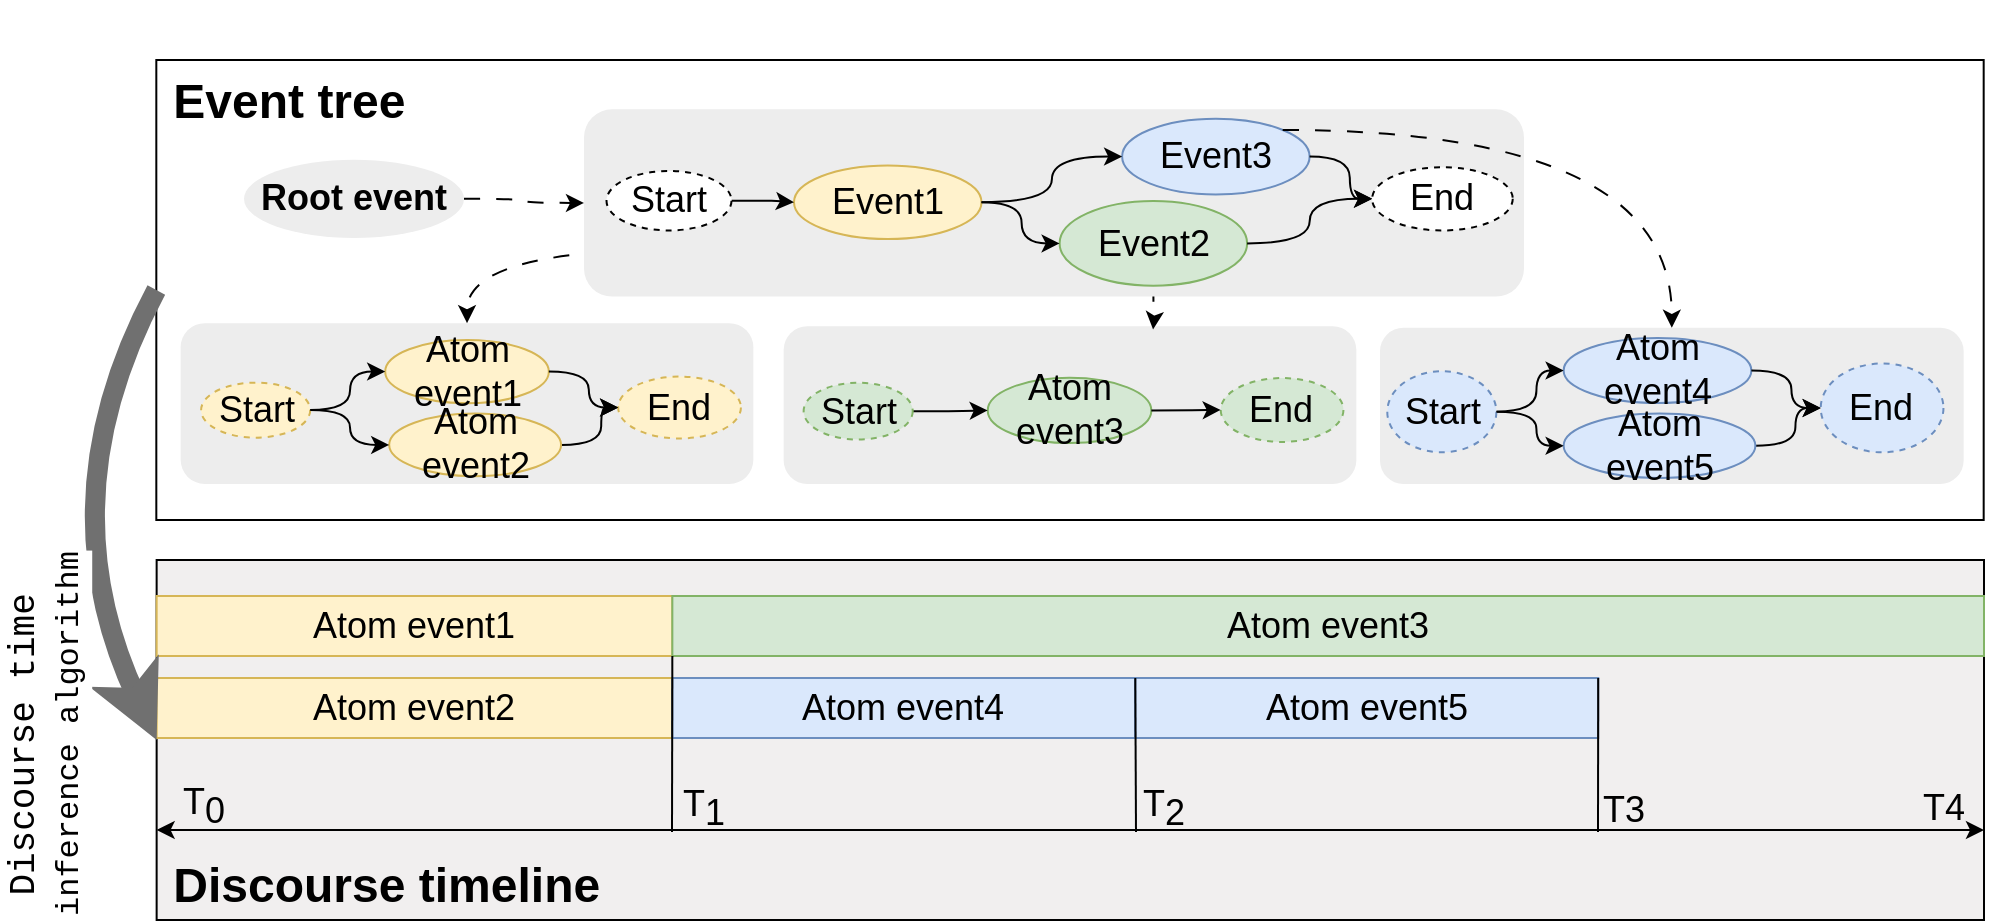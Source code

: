 <mxfile version="22.1.3" type="github">
  <diagram name="第 1 页" id="iAb-C2IANPKLPnJ2QFX_">
    <mxGraphModel dx="3043" dy="759" grid="1" gridSize="10" guides="1" tooltips="1" connect="1" arrows="1" fold="1" page="1" pageScale="1" pageWidth="827" pageHeight="1169" math="0" shadow="0">
      <root>
        <mxCell id="0" />
        <mxCell id="1" parent="0" />
        <mxCell id="sqiCIlMFI8hd34lone9n-89" value="&lt;div style=&quot;&quot;&gt;&lt;b style=&quot;background-color: initial;&quot;&gt;&lt;font style=&quot;font-size: 24px;&quot;&gt;&amp;nbsp;Event tree&lt;/font&gt;&lt;/b&gt;&lt;/div&gt;&lt;font style=&quot;&quot;&gt;&lt;div style=&quot;&quot;&gt;&lt;span style=&quot;font-size: 24px;&quot;&gt;&lt;b&gt;&lt;br&gt;&lt;/b&gt;&lt;/span&gt;&lt;/div&gt;&lt;div style=&quot;&quot;&gt;&lt;br&gt;&lt;/div&gt;&lt;div style=&quot;&quot;&gt;&lt;br&gt;&lt;/div&gt;&lt;div style=&quot;&quot;&gt;&lt;br&gt;&lt;/div&gt;&lt;div style=&quot;&quot;&gt;&lt;br&gt;&lt;/div&gt;&lt;div style=&quot;&quot;&gt;&lt;br&gt;&lt;/div&gt;&lt;div style=&quot;&quot;&gt;&lt;br&gt;&lt;/div&gt;&lt;div style=&quot;&quot;&gt;&lt;br&gt;&lt;/div&gt;&lt;font style=&quot;&quot;&gt;&lt;br&gt;&lt;br&gt;&lt;br&gt;&lt;br&gt;&lt;br&gt;&lt;br&gt;&lt;div style=&quot;&quot;&gt;&lt;br&gt;&lt;/div&gt;&lt;/font&gt;&lt;/font&gt;" style="rounded=0;whiteSpace=wrap;html=1;align=left;verticalAlign=top;" parent="1" vertex="1">
          <mxGeometry x="-1433.84" y="180" width="913.68" height="230" as="geometry" />
        </mxCell>
        <mxCell id="sqiCIlMFI8hd34lone9n-78" value="&lt;b&gt;&lt;font style=&quot;font-size: 24px;&quot;&gt;&lt;br&gt;&lt;br&gt;&lt;br&gt;&lt;br&gt;&amp;nbsp;Discourse timeline&lt;/font&gt;&lt;/b&gt;" style="rounded=0;whiteSpace=wrap;html=1;align=left;verticalAlign=bottom;fillColor=#f1efef;" parent="1" vertex="1">
          <mxGeometry x="-1433.68" y="430" width="913.68" height="180" as="geometry" />
        </mxCell>
        <mxCell id="sqiCIlMFI8hd34lone9n-88" value="" style="group;fontStyle=0;fontSize=18;" parent="1" vertex="1" connectable="0">
          <mxGeometry x="-1433.68" y="448" width="913.68" height="71" as="geometry" />
        </mxCell>
        <mxCell id="sqiCIlMFI8hd34lone9n-83" value="&lt;h2 style=&quot;border-color: var(--border-color); font-size: 18px;&quot;&gt;&lt;span style=&quot;font-weight: normal; font-size: 18px;&quot;&gt;Atom event2&lt;/span&gt;&lt;/h2&gt;" style="rounded=0;whiteSpace=wrap;html=1;fillColor=#fff2cc;strokeColor=#d6b656;fontStyle=0;fontSize=18;" parent="sqiCIlMFI8hd34lone9n-88" vertex="1">
          <mxGeometry y="41" width="257.855" height="30" as="geometry" />
        </mxCell>
        <mxCell id="sqiCIlMFI8hd34lone9n-84" value="&lt;h2 style=&quot;border-color: var(--border-color); font-size: 18px;&quot;&gt;&lt;span style=&quot;font-weight: normal; font-size: 18px;&quot;&gt;Atom event1&lt;/span&gt;&lt;/h2&gt;" style="rounded=0;whiteSpace=wrap;html=1;fillColor=#fff2cc;strokeColor=#d6b656;fontStyle=1;fontSize=18;" parent="sqiCIlMFI8hd34lone9n-88" vertex="1">
          <mxGeometry width="257.855" height="30" as="geometry" />
        </mxCell>
        <mxCell id="sqiCIlMFI8hd34lone9n-85" value="&lt;h2 style=&quot;border-color: var(--border-color); font-size: 18px;&quot;&gt;&lt;span style=&quot;font-weight: normal; font-size: 18px;&quot;&gt;Atom event3&lt;/span&gt;&lt;/h2&gt;" style="rounded=0;whiteSpace=wrap;html=1;fillColor=#d5e8d4;strokeColor=#82b366;fontStyle=0;fontSize=18;" parent="sqiCIlMFI8hd34lone9n-88" vertex="1">
          <mxGeometry x="257.855" width="655.825" height="30" as="geometry" />
        </mxCell>
        <mxCell id="sqiCIlMFI8hd34lone9n-86" value="&lt;h2 style=&quot;border-color: var(--border-color); font-size: 18px;&quot;&gt;&lt;span style=&quot;font-weight: normal; font-size: 18px;&quot;&gt;Atom event4&lt;/span&gt;&lt;/h2&gt;" style="rounded=0;whiteSpace=wrap;html=1;fillColor=#dae8fc;strokeColor=#6c8ebf;fontStyle=0;fontSize=18;" parent="sqiCIlMFI8hd34lone9n-88" vertex="1">
          <mxGeometry x="257.855" y="41" width="231.468" height="30" as="geometry" />
        </mxCell>
        <mxCell id="sqiCIlMFI8hd34lone9n-87" value="&lt;h2 style=&quot;border-color: var(--border-color); font-size: 18px;&quot;&gt;&lt;span style=&quot;font-weight: normal; font-size: 18px;&quot;&gt;Atom event5&lt;/span&gt;&lt;/h2&gt;" style="rounded=0;whiteSpace=wrap;html=1;fillColor=#dae8fc;strokeColor=#6c8ebf;fontStyle=0;fontSize=18;" parent="sqiCIlMFI8hd34lone9n-88" vertex="1">
          <mxGeometry x="489.323" y="41" width="231.468" height="30" as="geometry" />
        </mxCell>
        <mxCell id="sqiCIlMFI8hd34lone9n-91" value="" style="group;fontSize=18;" parent="1" vertex="1" connectable="0">
          <mxGeometry x="-1421.68" y="150" width="891.5" height="249" as="geometry" />
        </mxCell>
        <mxCell id="sqiCIlMFI8hd34lone9n-3" value="&lt;h2 style=&quot;border-color: var(--border-color); text-align: center; font-size: 18px;&quot;&gt;&lt;br style=&quot;font-size: 18px;&quot;&gt;&lt;/h2&gt;" style="rounded=1;whiteSpace=wrap;html=1;align=left;fillColor=#ededed;strokeColor=none;fontSize=18;" parent="sqiCIlMFI8hd34lone9n-91" vertex="1">
          <mxGeometry y="161.577" width="286.36" height="80.398" as="geometry" />
        </mxCell>
        <mxCell id="sqiCIlMFI8hd34lone9n-4" value="&lt;h2 style=&quot;border-color: var(--border-color); text-align: center; font-size: 18px;&quot;&gt;&lt;br style=&quot;font-size: 18px;&quot;&gt;&lt;/h2&gt;" style="rounded=1;whiteSpace=wrap;html=1;align=left;strokeColor=none;fillColor=#ededed;fontSize=18;" parent="sqiCIlMFI8hd34lone9n-91" vertex="1">
          <mxGeometry x="301.5" y="163.138" width="286.36" height="78.837" as="geometry" />
        </mxCell>
        <mxCell id="sqiCIlMFI8hd34lone9n-7" value="&lt;h2 style=&quot;font-size: 18px;&quot;&gt;Root event&lt;/h2&gt;" style="ellipse;whiteSpace=wrap;html=1;fontSize=18;fillColor=#ededed;strokeColor=none;" parent="sqiCIlMFI8hd34lone9n-91" vertex="1">
          <mxGeometry x="31.68" y="79.91" width="110" height="39.028" as="geometry" />
        </mxCell>
        <mxCell id="sqiCIlMFI8hd34lone9n-10" value="" style="edgeStyle=orthogonalEdgeStyle;rounded=0;orthogonalLoop=1;jettySize=auto;html=1;curved=1;dashed=1;dashPattern=8 8;entryX=0.5;entryY=0;entryDx=0;entryDy=0;fontSize=18;" parent="sqiCIlMFI8hd34lone9n-91" source="sqiCIlMFI8hd34lone9n-57" target="sqiCIlMFI8hd34lone9n-3" edge="1">
          <mxGeometry relative="1" as="geometry">
            <Array as="points">
              <mxPoint x="353.68" y="124.89" />
              <mxPoint x="143.68" y="124.89" />
            </Array>
            <mxPoint x="91.747" y="162.357" as="targetPoint" />
          </mxGeometry>
        </mxCell>
        <mxCell id="sqiCIlMFI8hd34lone9n-22" value="" style="edgeStyle=orthogonalEdgeStyle;rounded=0;orthogonalLoop=1;jettySize=auto;html=1;curved=1;dashed=1;dashPattern=8 8;entryX=0.645;entryY=0.02;entryDx=0;entryDy=0;entryPerimeter=0;fontSize=18;" parent="sqiCIlMFI8hd34lone9n-91" source="sqiCIlMFI8hd34lone9n-60" target="sqiCIlMFI8hd34lone9n-4" edge="1">
          <mxGeometry relative="1" as="geometry">
            <mxPoint x="341.68" y="117.085" as="sourcePoint" />
            <mxPoint x="486.365" y="163.138" as="targetPoint" />
            <Array as="points" />
          </mxGeometry>
        </mxCell>
        <mxCell id="sqiCIlMFI8hd34lone9n-27" value="&lt;h2 style=&quot;font-size: 18px;&quot;&gt;&lt;/h2&gt;&lt;h2 style=&quot;border-color: var(--border-color); text-align: center; font-size: 18px;&quot;&gt;&lt;br style=&quot;font-size: 18px;&quot;&gt;&lt;/h2&gt;" style="rounded=1;whiteSpace=wrap;html=1;align=left;fillColor=#ededed;strokeColor=none;fontSize=18;" parent="sqiCIlMFI8hd34lone9n-91" vertex="1">
          <mxGeometry x="201.68" y="54.639" width="470" height="93.668" as="geometry" />
        </mxCell>
        <mxCell id="sqiCIlMFI8hd34lone9n-6" value="" style="edgeStyle=orthogonalEdgeStyle;rounded=0;orthogonalLoop=1;jettySize=auto;html=1;curved=1;dashed=1;dashPattern=8 8;fontSize=18;" parent="sqiCIlMFI8hd34lone9n-91" source="sqiCIlMFI8hd34lone9n-7" target="sqiCIlMFI8hd34lone9n-27" edge="1">
          <mxGeometry relative="1" as="geometry">
            <mxPoint x="421.68" y="-11.708" as="targetPoint" />
          </mxGeometry>
        </mxCell>
        <mxCell id="sqiCIlMFI8hd34lone9n-28" value="" style="group;strokeColor=none;fontSize=18;" parent="sqiCIlMFI8hd34lone9n-91" vertex="1" connectable="0">
          <mxGeometry x="10.23" y="170" width="269.91" height="68.07" as="geometry" />
        </mxCell>
        <mxCell id="sqiCIlMFI8hd34lone9n-29" value="&lt;h2 style=&quot;border-color: var(--border-color); font-size: 18px;&quot;&gt;&lt;span style=&quot;font-weight: normal; font-size: 18px;&quot;&gt;Atom event1&lt;/span&gt;&lt;/h2&gt;" style="ellipse;whiteSpace=wrap;html=1;fillColor=#fff2cc;strokeColor=#d6b656;fontStyle=1;fontSize=18;" parent="sqiCIlMFI8hd34lone9n-28" vertex="1">
          <mxGeometry x="92.044" width="81.821" height="31.63" as="geometry" />
        </mxCell>
        <mxCell id="sqiCIlMFI8hd34lone9n-30" value="" style="edgeStyle=orthogonalEdgeStyle;rounded=0;orthogonalLoop=1;jettySize=auto;html=1;curved=1;fontSize=18;" parent="sqiCIlMFI8hd34lone9n-28" source="sqiCIlMFI8hd34lone9n-31" target="sqiCIlMFI8hd34lone9n-29" edge="1">
          <mxGeometry relative="1" as="geometry" />
        </mxCell>
        <mxCell id="sqiCIlMFI8hd34lone9n-31" value="Start" style="ellipse;whiteSpace=wrap;html=1;dashed=1;fillColor=#fff2cc;strokeColor=#d6b656;fontSize=18;" parent="sqiCIlMFI8hd34lone9n-28" vertex="1">
          <mxGeometry y="21.315" width="54.546" height="27.501" as="geometry" />
        </mxCell>
        <mxCell id="sqiCIlMFI8hd34lone9n-32" value="End" style="ellipse;whiteSpace=wrap;html=1;dashed=1;fillColor=#fff2cc;strokeColor=#d6b656;fontSize=18;" parent="sqiCIlMFI8hd34lone9n-28" vertex="1">
          <mxGeometry x="208.546" y="18.29" width="61.364" height="30.941" as="geometry" />
        </mxCell>
        <mxCell id="sqiCIlMFI8hd34lone9n-33" value="" style="edgeStyle=orthogonalEdgeStyle;rounded=0;orthogonalLoop=1;jettySize=auto;html=1;curved=1;fontSize=18;" parent="sqiCIlMFI8hd34lone9n-28" source="sqiCIlMFI8hd34lone9n-29" target="sqiCIlMFI8hd34lone9n-32" edge="1">
          <mxGeometry relative="1" as="geometry" />
        </mxCell>
        <mxCell id="sqiCIlMFI8hd34lone9n-34" value="" style="edgeStyle=orthogonalEdgeStyle;rounded=0;orthogonalLoop=1;jettySize=auto;html=1;curved=1;fontSize=18;" parent="sqiCIlMFI8hd34lone9n-28" source="sqiCIlMFI8hd34lone9n-35" target="sqiCIlMFI8hd34lone9n-32" edge="1">
          <mxGeometry relative="1" as="geometry" />
        </mxCell>
        <mxCell id="sqiCIlMFI8hd34lone9n-35" value="&lt;h2 style=&quot;border-color: var(--border-color); font-size: 18px;&quot;&gt;&lt;span style=&quot;font-weight: normal; font-size: 18px;&quot;&gt;Atom event2&lt;/span&gt;&lt;/h2&gt;" style="ellipse;whiteSpace=wrap;html=1;fillColor=#fff2cc;strokeColor=#d6b656;fontStyle=1;fontSize=18;" parent="sqiCIlMFI8hd34lone9n-28" vertex="1">
          <mxGeometry x="94.041" y="36.791" width="85.961" height="31.278" as="geometry" />
        </mxCell>
        <mxCell id="sqiCIlMFI8hd34lone9n-36" value="" style="edgeStyle=orthogonalEdgeStyle;rounded=0;orthogonalLoop=1;jettySize=auto;html=1;curved=1;fontSize=18;" parent="sqiCIlMFI8hd34lone9n-28" source="sqiCIlMFI8hd34lone9n-31" target="sqiCIlMFI8hd34lone9n-35" edge="1">
          <mxGeometry relative="1" as="geometry" />
        </mxCell>
        <mxCell id="sqiCIlMFI8hd34lone9n-37" value="" style="group;fontSize=18;" parent="sqiCIlMFI8hd34lone9n-91" vertex="1" connectable="0">
          <mxGeometry x="311.497" y="178.749" width="269.906" height="70.251" as="geometry" />
        </mxCell>
        <mxCell id="sqiCIlMFI8hd34lone9n-38" value="&lt;h2 style=&quot;border-color: var(--border-color); font-size: 18px;&quot;&gt;&lt;span style=&quot;font-weight: normal; font-size: 18px;&quot;&gt;Atom event3&lt;/span&gt;&lt;/h2&gt;" style="ellipse;whiteSpace=wrap;html=1;fillColor=#d5e8d4;strokeColor=#82b366;fontSize=18;" parent="sqiCIlMFI8hd34lone9n-37" vertex="1">
          <mxGeometry x="92.043" y="10.147" width="81.82" height="32.643" as="geometry" />
        </mxCell>
        <mxCell id="sqiCIlMFI8hd34lone9n-39" value="" style="edgeStyle=orthogonalEdgeStyle;rounded=0;orthogonalLoop=1;jettySize=auto;html=1;curved=1;fontSize=18;" parent="sqiCIlMFI8hd34lone9n-37" source="sqiCIlMFI8hd34lone9n-40" target="sqiCIlMFI8hd34lone9n-38" edge="1">
          <mxGeometry relative="1" as="geometry" />
        </mxCell>
        <mxCell id="sqiCIlMFI8hd34lone9n-40" value="Start" style="ellipse;whiteSpace=wrap;html=1;dashed=1;fillColor=#d5e8d4;strokeColor=#82b366;fontSize=18;" parent="sqiCIlMFI8hd34lone9n-37" vertex="1">
          <mxGeometry y="12.631" width="54.545" height="28.382" as="geometry" />
        </mxCell>
        <mxCell id="sqiCIlMFI8hd34lone9n-41" value="End" style="ellipse;whiteSpace=wrap;html=1;dashed=1;fillColor=#d5e8d4;strokeColor=#82b366;fontSize=18;" parent="sqiCIlMFI8hd34lone9n-37" vertex="1">
          <mxGeometry x="208.543" y="10.289" width="61.363" height="31.932" as="geometry" />
        </mxCell>
        <mxCell id="sqiCIlMFI8hd34lone9n-42" value="" style="edgeStyle=orthogonalEdgeStyle;rounded=0;orthogonalLoop=1;jettySize=auto;html=1;curved=1;fontSize=18;" parent="sqiCIlMFI8hd34lone9n-37" source="sqiCIlMFI8hd34lone9n-38" target="sqiCIlMFI8hd34lone9n-41" edge="1">
          <mxGeometry relative="1" as="geometry" />
        </mxCell>
        <mxCell id="sqiCIlMFI8hd34lone9n-57" value="&lt;h2 style=&quot;border-color: var(--border-color); font-size: 18px;&quot;&gt;&lt;span style=&quot;font-weight: normal; font-size: 18px;&quot;&gt;Event1&lt;/span&gt;&lt;/h2&gt;" style="ellipse;whiteSpace=wrap;html=1;fontStyle=0;fontSize=18;fillColor=#fff2cc;strokeColor=#d6b656;" parent="sqiCIlMFI8hd34lone9n-91" vertex="1">
          <mxGeometry x="306.68" y="82.74" width="93.75" height="36.796" as="geometry" />
        </mxCell>
        <mxCell id="sqiCIlMFI8hd34lone9n-58" value="&lt;h2 style=&quot;border-color: var(--border-color); font-size: 18px;&quot;&gt;&lt;span style=&quot;font-weight: normal; font-size: 18px;&quot;&gt;Event3&lt;/span&gt;&lt;/h2&gt;" style="ellipse;whiteSpace=wrap;html=1;fontStyle=0;fontSize=18;fillColor=#dae8fc;strokeColor=#6c8ebf;" parent="sqiCIlMFI8hd34lone9n-91" vertex="1">
          <mxGeometry x="470.74" y="59.323" width="93.75" height="37.912" as="geometry" />
        </mxCell>
        <mxCell id="sqiCIlMFI8hd34lone9n-59" value="" style="edgeStyle=orthogonalEdgeStyle;rounded=0;orthogonalLoop=1;jettySize=auto;html=1;curved=1;fontSize=18;" parent="sqiCIlMFI8hd34lone9n-91" source="sqiCIlMFI8hd34lone9n-57" target="sqiCIlMFI8hd34lone9n-58" edge="1">
          <mxGeometry relative="1" as="geometry" />
        </mxCell>
        <mxCell id="sqiCIlMFI8hd34lone9n-60" value="&lt;h2 style=&quot;border-color: var(--border-color); font-size: 18px;&quot;&gt;&lt;span style=&quot;font-weight: normal; font-size: 18px;&quot;&gt;Event2&lt;/span&gt;&lt;/h2&gt;" style="ellipse;whiteSpace=wrap;html=1;fontStyle=0;fontSize=18;fillColor=#d5e8d4;strokeColor=#82b366;" parent="sqiCIlMFI8hd34lone9n-91" vertex="1">
          <mxGeometry x="439.49" y="100.466" width="93.75" height="42.377" as="geometry" />
        </mxCell>
        <mxCell id="sqiCIlMFI8hd34lone9n-61" value="" style="edgeStyle=orthogonalEdgeStyle;rounded=0;orthogonalLoop=1;jettySize=auto;html=1;curved=1;fontSize=18;" parent="sqiCIlMFI8hd34lone9n-91" source="sqiCIlMFI8hd34lone9n-57" target="sqiCIlMFI8hd34lone9n-60" edge="1">
          <mxGeometry relative="1" as="geometry" />
        </mxCell>
        <mxCell id="sqiCIlMFI8hd34lone9n-62" value="" style="edgeStyle=orthogonalEdgeStyle;rounded=0;orthogonalLoop=1;jettySize=auto;html=1;fontSize=18;" parent="sqiCIlMFI8hd34lone9n-91" source="sqiCIlMFI8hd34lone9n-63" target="sqiCIlMFI8hd34lone9n-57" edge="1">
          <mxGeometry relative="1" as="geometry" />
        </mxCell>
        <mxCell id="sqiCIlMFI8hd34lone9n-63" value="Start" style="ellipse;whiteSpace=wrap;html=1;dashed=1;fontSize=18;" parent="sqiCIlMFI8hd34lone9n-91" vertex="1">
          <mxGeometry x="212.93" y="85.489" width="62.5" height="29.734" as="geometry" />
        </mxCell>
        <mxCell id="sqiCIlMFI8hd34lone9n-64" value="End" style="ellipse;whiteSpace=wrap;html=1;dashed=1;fontSize=18;" parent="sqiCIlMFI8hd34lone9n-91" vertex="1">
          <mxGeometry x="595.743" y="83.632" width="70.312" height="31.591" as="geometry" />
        </mxCell>
        <mxCell id="sqiCIlMFI8hd34lone9n-65" value="" style="edgeStyle=orthogonalEdgeStyle;rounded=0;orthogonalLoop=1;jettySize=auto;html=1;curved=1;fontSize=18;" parent="sqiCIlMFI8hd34lone9n-91" source="sqiCIlMFI8hd34lone9n-58" target="sqiCIlMFI8hd34lone9n-64" edge="1">
          <mxGeometry relative="1" as="geometry" />
        </mxCell>
        <mxCell id="sqiCIlMFI8hd34lone9n-66" value="" style="edgeStyle=orthogonalEdgeStyle;rounded=0;orthogonalLoop=1;jettySize=auto;html=1;curved=1;fontSize=18;" parent="sqiCIlMFI8hd34lone9n-91" source="sqiCIlMFI8hd34lone9n-60" target="sqiCIlMFI8hd34lone9n-64" edge="1">
          <mxGeometry relative="1" as="geometry" />
        </mxCell>
        <mxCell id="sqiCIlMFI8hd34lone9n-67" value="&lt;h2 style=&quot;border-color: var(--border-color); text-align: center; font-size: 18px;&quot;&gt;&lt;br style=&quot;font-size: 18px;&quot;&gt;&lt;/h2&gt;" style="rounded=1;whiteSpace=wrap;html=1;align=left;gradientColor=none;fillColor=#ededed;strokeColor=none;fontSize=18;" parent="sqiCIlMFI8hd34lone9n-91" vertex="1">
          <mxGeometry x="599.68" y="163.918" width="291.82" height="78.056" as="geometry" />
        </mxCell>
        <mxCell id="sqiCIlMFI8hd34lone9n-26" value="" style="edgeStyle=orthogonalEdgeStyle;rounded=0;orthogonalLoop=1;jettySize=auto;html=1;curved=1;entryX=0.5;entryY=0;entryDx=0;entryDy=0;exitX=1;exitY=0;exitDx=0;exitDy=0;dashed=1;dashPattern=8 8;fontSize=18;" parent="sqiCIlMFI8hd34lone9n-91" source="sqiCIlMFI8hd34lone9n-58" target="sqiCIlMFI8hd34lone9n-67" edge="1">
          <mxGeometry relative="1" as="geometry">
            <mxPoint x="611.68" y="54.639" as="sourcePoint" />
            <mxPoint x="651.68" y="83.52" as="targetPoint" />
          </mxGeometry>
        </mxCell>
        <mxCell id="sqiCIlMFI8hd34lone9n-68" value="" style="group;fontSize=18;" parent="sqiCIlMFI8hd34lone9n-91" vertex="1" connectable="0">
          <mxGeometry x="611.5" y="168.992" width="269.91" height="69.954" as="geometry" />
        </mxCell>
        <mxCell id="sqiCIlMFI8hd34lone9n-69" value="&lt;h2 style=&quot;border-color: var(--border-color); font-size: 18px;&quot;&gt;&lt;span style=&quot;font-weight: normal; font-size: 18px;&quot;&gt;&lt;font style=&quot;font-size: 18px;&quot;&gt;Atom event4&lt;/font&gt;&lt;/span&gt;&lt;/h2&gt;" style="ellipse;whiteSpace=wrap;html=1;fillColor=#dae8fc;strokeColor=#6c8ebf;fontSize=18;" parent="sqiCIlMFI8hd34lone9n-68" vertex="1">
          <mxGeometry x="80" width="93.87" height="32.503" as="geometry" />
        </mxCell>
        <mxCell id="sqiCIlMFI8hd34lone9n-70" value="" style="edgeStyle=orthogonalEdgeStyle;rounded=0;orthogonalLoop=1;jettySize=auto;html=1;curved=1;fontSize=18;" parent="sqiCIlMFI8hd34lone9n-68" source="sqiCIlMFI8hd34lone9n-71" target="sqiCIlMFI8hd34lone9n-69" edge="1">
          <mxGeometry relative="1" as="geometry" />
        </mxCell>
        <mxCell id="sqiCIlMFI8hd34lone9n-71" value="Start" style="ellipse;whiteSpace=wrap;html=1;dashed=1;fillColor=#dae8fc;strokeColor=#6c8ebf;fontSize=18;" parent="sqiCIlMFI8hd34lone9n-68" vertex="1">
          <mxGeometry x="-8.18" y="16.649" width="54.55" height="40.543" as="geometry" />
        </mxCell>
        <mxCell id="sqiCIlMFI8hd34lone9n-72" value="End" style="ellipse;whiteSpace=wrap;html=1;dashed=1;fillColor=#dae8fc;strokeColor=#6c8ebf;fontSize=18;" parent="sqiCIlMFI8hd34lone9n-68" vertex="1">
          <mxGeometry x="208.55" y="12.762" width="61.36" height="44.43" as="geometry" />
        </mxCell>
        <mxCell id="sqiCIlMFI8hd34lone9n-73" value="" style="edgeStyle=orthogonalEdgeStyle;rounded=0;orthogonalLoop=1;jettySize=auto;html=1;curved=1;fontSize=18;" parent="sqiCIlMFI8hd34lone9n-68" source="sqiCIlMFI8hd34lone9n-69" target="sqiCIlMFI8hd34lone9n-72" edge="1">
          <mxGeometry relative="1" as="geometry" />
        </mxCell>
        <mxCell id="sqiCIlMFI8hd34lone9n-74" value="" style="edgeStyle=orthogonalEdgeStyle;rounded=0;orthogonalLoop=1;jettySize=auto;html=1;curved=1;fontSize=18;" parent="sqiCIlMFI8hd34lone9n-68" source="sqiCIlMFI8hd34lone9n-75" target="sqiCIlMFI8hd34lone9n-72" edge="1">
          <mxGeometry relative="1" as="geometry" />
        </mxCell>
        <mxCell id="sqiCIlMFI8hd34lone9n-75" value="&lt;h2 style=&quot;border-color: var(--border-color); font-size: 18px;&quot;&gt;&lt;font style=&quot;border-color: var(--border-color); font-size: 18px; font-weight: normal;&quot;&gt;Atom event5&lt;/font&gt;&lt;/h2&gt;" style="ellipse;whiteSpace=wrap;html=1;fillColor=#dae8fc;strokeColor=#6c8ebf;fontSize=18;" parent="sqiCIlMFI8hd34lone9n-68" vertex="1">
          <mxGeometry x="80" y="37.803" width="95.87" height="32.151" as="geometry" />
        </mxCell>
        <mxCell id="sqiCIlMFI8hd34lone9n-76" value="" style="edgeStyle=orthogonalEdgeStyle;rounded=0;orthogonalLoop=1;jettySize=auto;html=1;curved=1;fontSize=18;" parent="sqiCIlMFI8hd34lone9n-68" source="sqiCIlMFI8hd34lone9n-71" target="sqiCIlMFI8hd34lone9n-75" edge="1">
          <mxGeometry relative="1" as="geometry" />
        </mxCell>
        <mxCell id="sqiCIlMFI8hd34lone9n-94" value="" style="endArrow=classic;html=1;rounded=0;exitX=0;exitY=0.75;exitDx=0;exitDy=0;entryX=1;entryY=0.75;entryDx=0;entryDy=0;startArrow=classic;startFill=1;fontSize=18;" parent="1" source="sqiCIlMFI8hd34lone9n-78" target="sqiCIlMFI8hd34lone9n-78" edge="1">
          <mxGeometry width="50" height="50" relative="1" as="geometry">
            <mxPoint x="-920" y="370" as="sourcePoint" />
            <mxPoint x="-870" y="320" as="targetPoint" />
          </mxGeometry>
        </mxCell>
        <mxCell id="sqiCIlMFI8hd34lone9n-96" value="" style="endArrow=none;html=1;rounded=0;entryX=1;entryY=1;entryDx=0;entryDy=0;fontSize=18;" parent="1" target="sqiCIlMFI8hd34lone9n-84" edge="1">
          <mxGeometry width="50" height="50" relative="1" as="geometry">
            <mxPoint x="-1176" y="566" as="sourcePoint" />
            <mxPoint x="-1176" y="516" as="targetPoint" />
          </mxGeometry>
        </mxCell>
        <mxCell id="sqiCIlMFI8hd34lone9n-97" value="" style="endArrow=none;html=1;rounded=0;entryX=0;entryY=0;entryDx=0;entryDy=0;fontSize=18;" parent="1" target="sqiCIlMFI8hd34lone9n-87" edge="1">
          <mxGeometry width="50" height="50" relative="1" as="geometry">
            <mxPoint x="-944" y="566" as="sourcePoint" />
            <mxPoint x="-944.357" y="474" as="targetPoint" />
          </mxGeometry>
        </mxCell>
        <mxCell id="sqiCIlMFI8hd34lone9n-98" value="" style="endArrow=none;html=1;rounded=0;entryX=1;entryY=0;entryDx=0;entryDy=0;fontSize=18;" parent="1" target="sqiCIlMFI8hd34lone9n-87" edge="1">
          <mxGeometry width="50" height="50" relative="1" as="geometry">
            <mxPoint x="-713" y="566" as="sourcePoint" />
            <mxPoint x="-710" y="490" as="targetPoint" />
          </mxGeometry>
        </mxCell>
        <mxCell id="sqiCIlMFI8hd34lone9n-99" value="T&lt;sub style=&quot;font-size: 18px;&quot;&gt;1&lt;/sub&gt;" style="text;html=1;strokeColor=none;fillColor=none;align=center;verticalAlign=middle;whiteSpace=wrap;rounded=0;fontSize=18;" parent="1" vertex="1">
          <mxGeometry x="-1190" y="540" width="60" height="30" as="geometry" />
        </mxCell>
        <mxCell id="sqiCIlMFI8hd34lone9n-100" value="T&lt;sub style=&quot;font-size: 18px;&quot;&gt;2&lt;/sub&gt;" style="text;html=1;strokeColor=none;fillColor=none;align=center;verticalAlign=middle;whiteSpace=wrap;rounded=0;fontSize=18;" parent="1" vertex="1">
          <mxGeometry x="-960" y="540" width="60" height="30" as="geometry" />
        </mxCell>
        <mxCell id="sqiCIlMFI8hd34lone9n-101" value="T&lt;span style=&quot;font-size: 18px;&quot;&gt;3&lt;/span&gt;" style="text;html=1;strokeColor=none;fillColor=none;align=center;verticalAlign=middle;whiteSpace=wrap;rounded=0;fontSize=18;" parent="1" vertex="1">
          <mxGeometry x="-730" y="540" width="60" height="30" as="geometry" />
        </mxCell>
        <mxCell id="sqiCIlMFI8hd34lone9n-102" value="T&lt;sub style=&quot;font-size: 18px;&quot;&gt;0&lt;/sub&gt;" style="text;html=1;strokeColor=none;fillColor=none;align=center;verticalAlign=middle;whiteSpace=wrap;rounded=0;fontSize=18;" parent="1" vertex="1">
          <mxGeometry x="-1440" y="539" width="60" height="30" as="geometry" />
        </mxCell>
        <mxCell id="sqiCIlMFI8hd34lone9n-103" value="T&lt;span style=&quot;font-size: 18px;&quot;&gt;4&lt;/span&gt;" style="text;html=1;strokeColor=none;fillColor=none;align=center;verticalAlign=middle;whiteSpace=wrap;rounded=0;fontSize=18;" parent="1" vertex="1">
          <mxGeometry x="-570" y="539" width="60" height="30" as="geometry" />
        </mxCell>
        <mxCell id="4KB5VSGIgOyKnZsdS3Bx-9" value="" style="curved=1;endArrow=classic;html=1;rounded=0;exitX=0;exitY=0.5;exitDx=0;exitDy=0;entryX=0;entryY=0.5;entryDx=0;entryDy=0;strokeWidth=10;strokeColor=#707070;" edge="1" parent="1" source="sqiCIlMFI8hd34lone9n-89" target="sqiCIlMFI8hd34lone9n-78">
          <mxGeometry width="50" height="50" relative="1" as="geometry">
            <mxPoint x="-1550" y="430" as="sourcePoint" />
            <mxPoint x="-1500" y="380" as="targetPoint" />
            <Array as="points">
              <mxPoint x="-1490" y="400" />
            </Array>
          </mxGeometry>
        </mxCell>
        <mxCell id="4KB5VSGIgOyKnZsdS3Bx-10" value="&lt;div style=&quot;font-family: Consolas, &amp;quot;Courier New&amp;quot;, monospace; line-height: 22px;&quot;&gt;&lt;font style=&quot;font-size: 18px;&quot;&gt;Discourse time&amp;nbsp;&lt;/font&gt;&lt;/div&gt;&lt;div style=&quot;font-family: Consolas, &amp;quot;Courier New&amp;quot;, monospace; line-height: 22px;&quot;&gt;&lt;font size=&quot;3&quot; style=&quot;&quot;&gt;inference algorithm&lt;/font&gt;&lt;/div&gt;" style="edgeLabel;html=1;align=center;verticalAlign=middle;resizable=0;points=[];fontColor=default;labelBackgroundColor=default;rotation=-90;fontSize=16;" vertex="1" connectable="0" parent="4KB5VSGIgOyKnZsdS3Bx-9">
          <mxGeometry x="-0.255" y="39" relative="1" as="geometry">
            <mxPoint x="-46" y="122" as="offset" />
          </mxGeometry>
        </mxCell>
      </root>
    </mxGraphModel>
  </diagram>
</mxfile>
